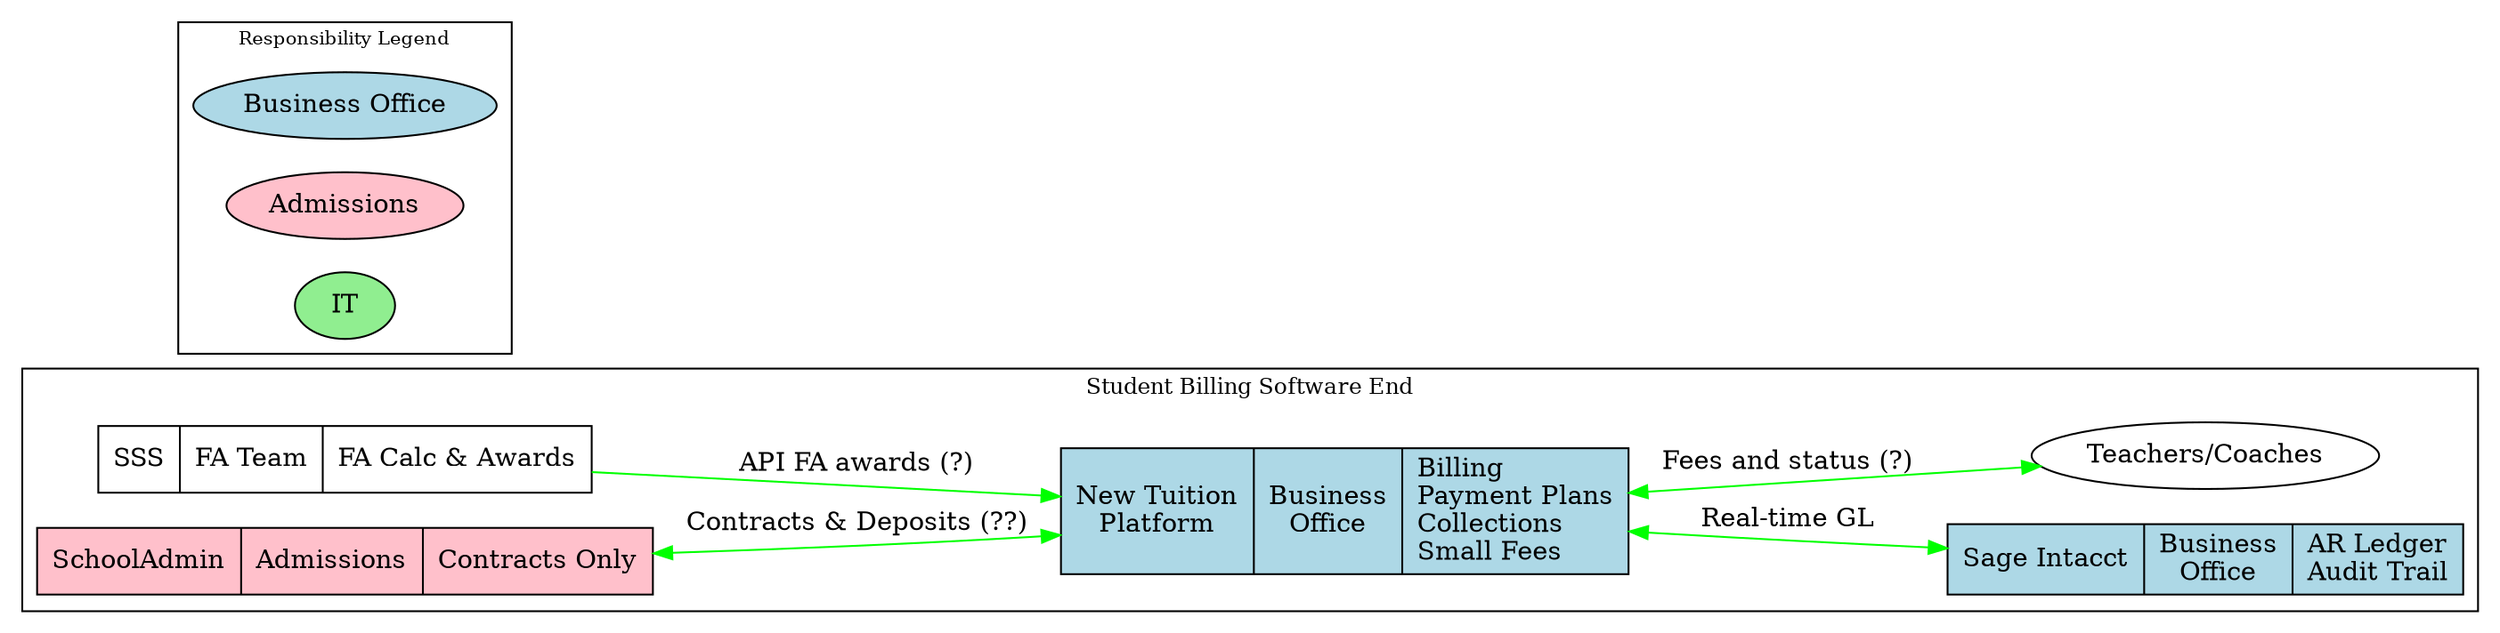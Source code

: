 digraph future_custom {
    fontsize=10
    rankdir=LR

    /* === Swim-lane clusters === */
    subgraph cluster_sys {
        style=filled  color=black  fillcolor=white  label="Student Billing Software End"  fontsize=12
        SSS  [shape=record style=filled fillcolor=white
              label="{SSS|FA Team|FA Calc & Awards\l}"]

        SA   [shape=record style=filled fillcolor=pink
              label="{SchoolAdmin|Admissions|Contracts Only\l}"]

        TP   [shape=record style=filled fillcolor=lightblue
              label="{New Tuition\lPlatform|Business\lOffice|Billing\lPayment Plans\lCollections\lSmall Fees\l}"]

        Sage [shape=record style=filled fillcolor=lightblue
              label="{Sage Intacct|Business\lOffice|AR Ledger\lAudit Trail\l}"]
        Teach [label="Teachers/Coaches"]
      
    }


    /* === Flows (colored by responsibility) === */
    SSS -> TP [label="API FA awards (?)"       color=green]                    // IT
    SA  -> TP [label="Contracts & Deposits (??)" dir=both color=green]          // IT
    TP  -> Sage [label="Real-time GL"       dir=both color=green]          // IT
    TP  -> Teach  [label="Fees and status (?)" dir=both    color=green]                         // Admissions

    /* === Responsibility legend === */
    subgraph cluster_legend {
        label="Responsibility Legend" fontsize=10
        l1 [label="Business Office"   style=filled fillcolor=lightblue]
        l2 [label="Admissions"        style=filled fillcolor=pink]
        l3 [label="IT"                style=filled fillcolor=lightgreen]
        rank=same
    }

    
    
}